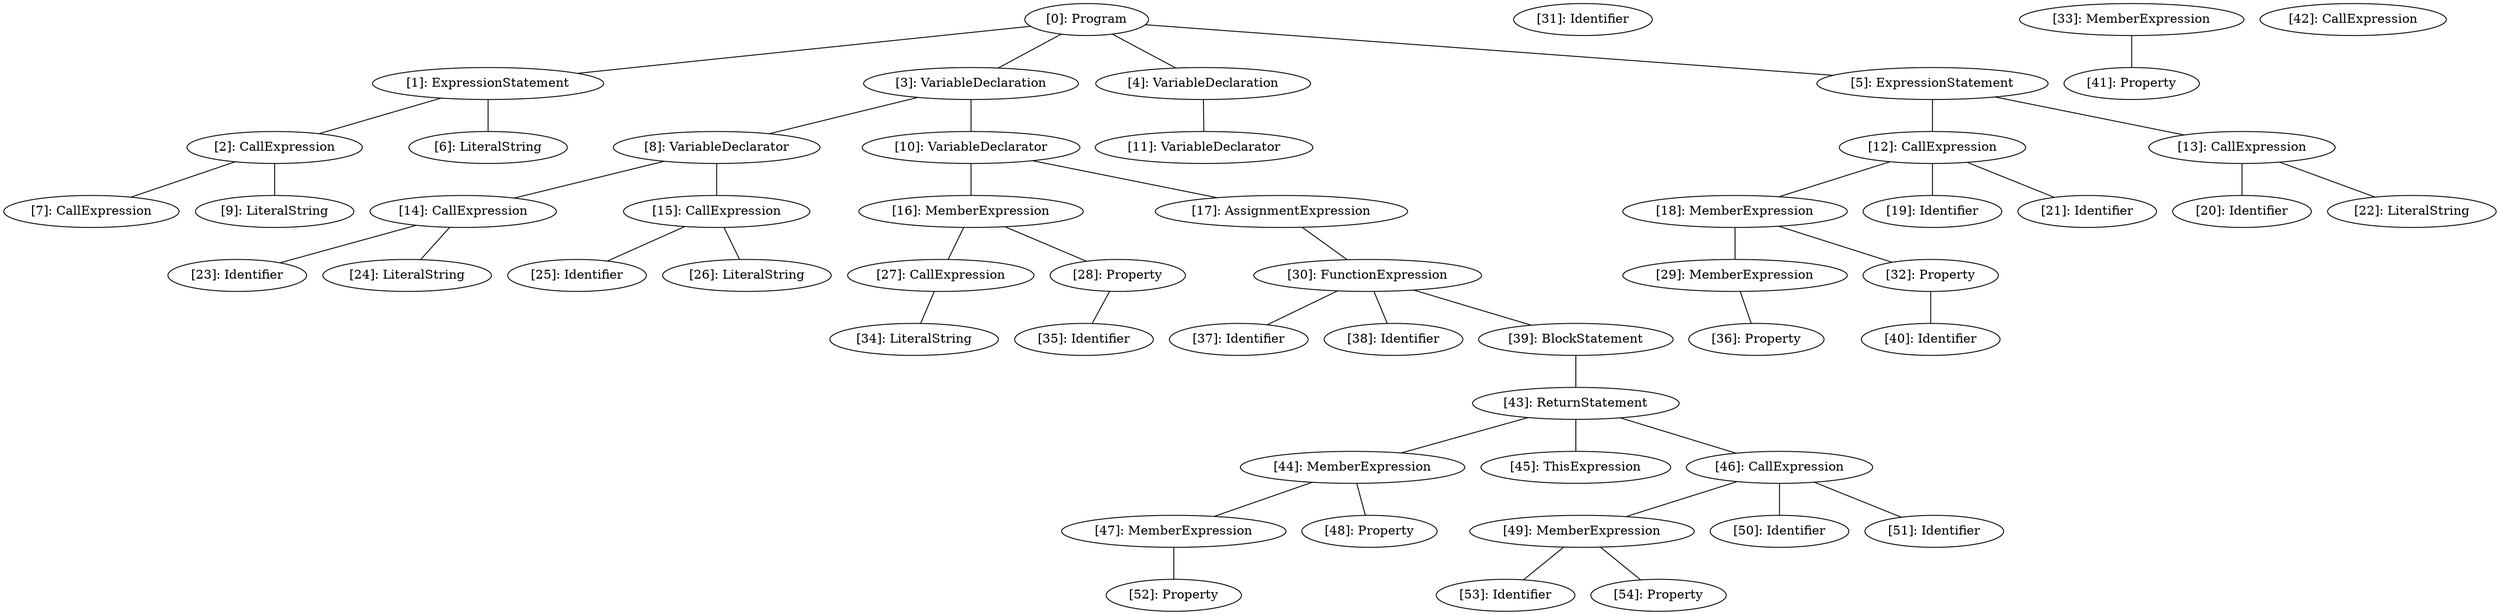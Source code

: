 // Result
graph {
	0 [label="[0]: Program"]
	1 [label="[1]: ExpressionStatement"]
	2 [label="[2]: CallExpression"]
	3 [label="[3]: VariableDeclaration"]
	4 [label="[4]: VariableDeclaration"]
	5 [label="[5]: ExpressionStatement"]
	6 [label="[6]: LiteralString"]
	7 [label="[7]: CallExpression"]
	8 [label="[8]: VariableDeclarator"]
	9 [label="[9]: LiteralString"]
	10 [label="[10]: VariableDeclarator"]
	11 [label="[11]: VariableDeclarator"]
	12 [label="[12]: CallExpression"]
	13 [label="[13]: CallExpression"]
	14 [label="[14]: CallExpression"]
	15 [label="[15]: CallExpression"]
	16 [label="[16]: MemberExpression"]
	17 [label="[17]: AssignmentExpression"]
	18 [label="[18]: MemberExpression"]
	19 [label="[19]: Identifier"]
	20 [label="[20]: Identifier"]
	21 [label="[21]: Identifier"]
	22 [label="[22]: LiteralString"]
	23 [label="[23]: Identifier"]
	24 [label="[24]: LiteralString"]
	25 [label="[25]: Identifier"]
	26 [label="[26]: LiteralString"]
	27 [label="[27]: CallExpression"]
	28 [label="[28]: Property"]
	29 [label="[29]: MemberExpression"]
	30 [label="[30]: FunctionExpression"]
	31 [label="[31]: Identifier"]
	32 [label="[32]: Property"]
	33 [label="[33]: MemberExpression"]
	34 [label="[34]: LiteralString"]
	35 [label="[35]: Identifier"]
	36 [label="[36]: Property"]
	37 [label="[37]: Identifier"]
	38 [label="[38]: Identifier"]
	39 [label="[39]: BlockStatement"]
	40 [label="[40]: Identifier"]
	41 [label="[41]: Property"]
	42 [label="[42]: CallExpression"]
	43 [label="[43]: ReturnStatement"]
	44 [label="[44]: MemberExpression"]
	45 [label="[45]: ThisExpression"]
	46 [label="[46]: CallExpression"]
	47 [label="[47]: MemberExpression"]
	48 [label="[48]: Property"]
	49 [label="[49]: MemberExpression"]
	50 [label="[50]: Identifier"]
	51 [label="[51]: Identifier"]
	52 [label="[52]: Property"]
	53 [label="[53]: Identifier"]
	54 [label="[54]: Property"]
	0 -- 1
	0 -- 3
	0 -- 4
	0 -- 5
	1 -- 2
	1 -- 6
	2 -- 7
	2 -- 9
	3 -- 8
	3 -- 10
	4 -- 11
	5 -- 12
	5 -- 13
	8 -- 14
	8 -- 15
	10 -- 16
	10 -- 17
	12 -- 18
	12 -- 19
	12 -- 21
	13 -- 20
	13 -- 22
	14 -- 23
	14 -- 24
	15 -- 25
	15 -- 26
	16 -- 27
	16 -- 28
	17 -- 30
	18 -- 29
	18 -- 32
	27 -- 34
	28 -- 35
	29 -- 36
	30 -- 37
	30 -- 38
	30 -- 39
	32 -- 40
	33 -- 41
	39 -- 43
	43 -- 44
	43 -- 45
	43 -- 46
	44 -- 47
	44 -- 48
	46 -- 49
	46 -- 50
	46 -- 51
	47 -- 52
	49 -- 53
	49 -- 54
}
